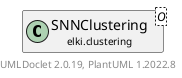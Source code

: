 @startuml
    remove .*\.(Instance|Par|Parameterizer|Factory)$
    set namespaceSeparator none
    hide empty fields
    hide empty methods

    class "<size:14>SNNClustering.Par\n<size:10>elki.clustering" as elki.clustering.SNNClustering.Par<O> {
        {static} +EPSILON_ID: OptionID
        {static} +MINPTS_ID: OptionID
        #epsilon: int
        #minpts: int
        -similarityFunction: SharedNearestNeighborSimilarity<O>
        +configure(Parameterization): void
        +make(): SNNClustering<O>
    }

    interface "<size:14>Parameterizer\n<size:10>elki.utilities.optionhandling" as elki.utilities.optionhandling.Parameterizer [[../utilities/optionhandling/Parameterizer.html]] {
        {abstract} +make(): Object
    }
    class "<size:14>SNNClustering\n<size:10>elki.clustering" as elki.clustering.SNNClustering<O> [[SNNClustering.html]]

    elki.utilities.optionhandling.Parameterizer <|.. elki.clustering.SNNClustering.Par
    elki.clustering.SNNClustering +-- elki.clustering.SNNClustering.Par

    center footer UMLDoclet 2.0.19, PlantUML 1.2022.8
@enduml
